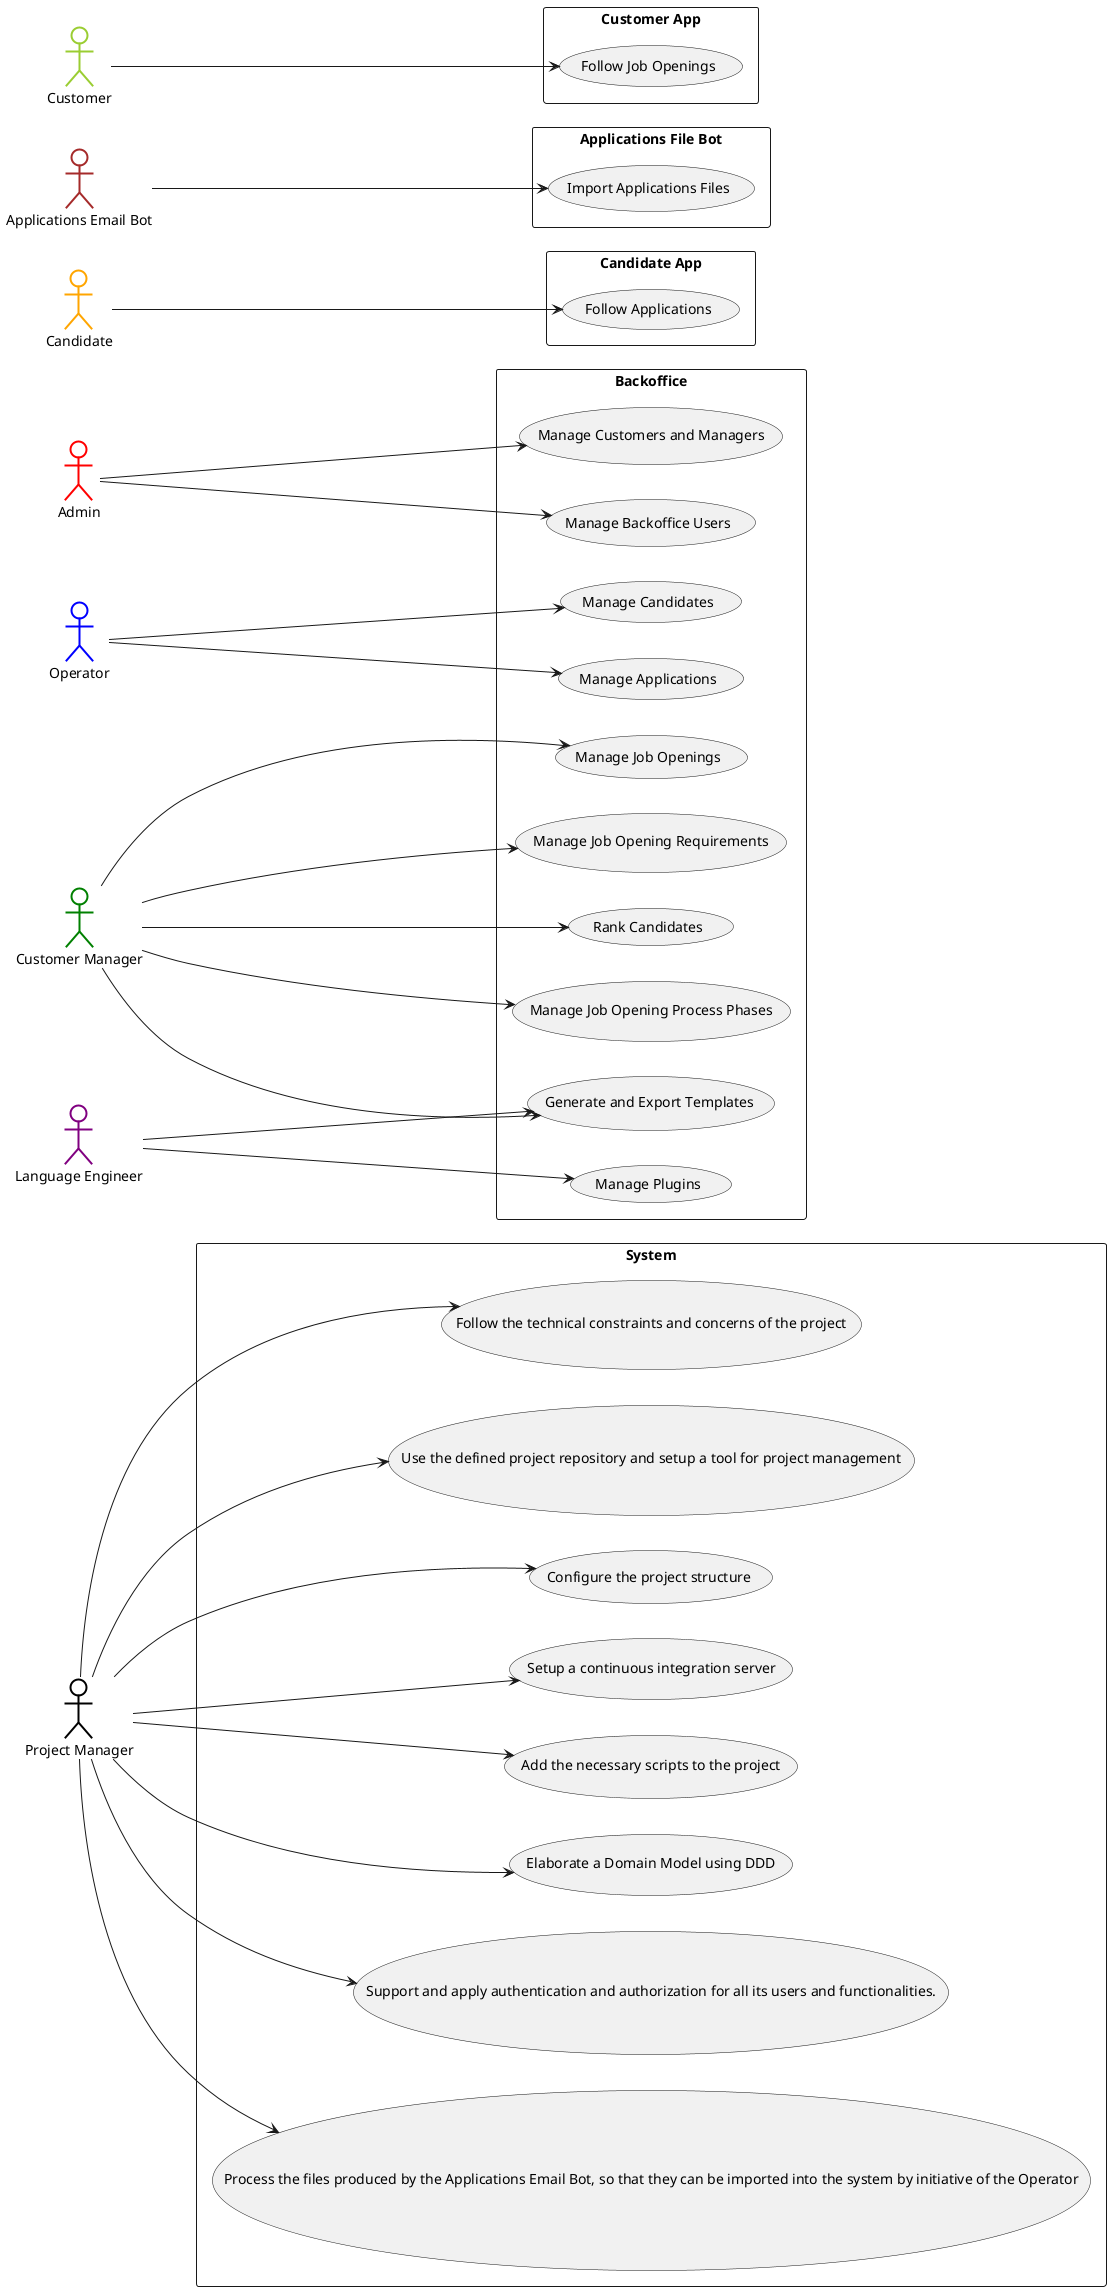 @startuml

left to right direction

actor "Project Manager" as PM #white;line:black;line.bold;text:black

rectangle System {
    usecase "Follow the technical constraints and concerns of the project" as G001
    usecase "Use the defined project repository and setup a tool for project management" as G002
    usecase "Configure the project structure" as G003
    usecase "Setup a continuous integration server" as G004
    usecase "Add the necessary scripts to the project" as G005
    usecase "Elaborate a Domain Model using DDD" as G006
    usecase "Support and apply authentication and authorization for all its users and functionalities." as G007
    usecase "Process the files produced by the Applications Email Bot, so that they can be imported into the system by initiative of the Operator" as 2001
}

PM --> G001
PM --> G002
PM --> G003
PM --> G004
PM --> G005
PM --> G006
PM --> G007
PM --> 2001

actor "Admin" as AD #white;line:red;line.bold;text:black
actor "Operator" as OP #white;line:blue;line.bold;text:black
actor "Customer Manager" as CM #white;line:green;line.bold;text:black
actor "Language Engineer" as LE #white;line:purple;line.bold;text:black

rectangle Backoffice {
    usecase "Manage Customers and Managers" as UC1
    usecase "Manage Backoffice Users" as US1000
    usecase "Manage Job Openings" as US1002
    usecase "Manage Candidates" as US2000a
    usecase "Manage Applications" as US2002
    usecase "Manage Job Opening Process Phases" as US1007
    usecase "Manage Plugins" as US1008
    usecase "Manage Job Opening Requirements" as US1009
    usecase "Generate and Export Templates" as US1012
    usecase "Rank Candidates" as US1013
}

AD --> UC1
AD --> US1000
CM --> US1002
OP --> US2000a
OP --> US2002
CM --> US1007
LE --> US1008
CM --> US1009
CM --> US1012
LE --> US1012
CM --> US1013

actor "Candidate" as CA #white;line:orange;line.bold;text:black

rectangle "Candidate App" {
    usecase "Follow Applications" as UC5
}

CA --> UC5

actor "Applications Email Bot" as EB #white;line:brown;line.bold;text:black

rectangle "Applications File Bot" {
    usecase "Import Applications Files" as UC6
}

EB --> UC6

actor "Customer" as CU #white;line:yellowgreen;line.bold;text:black

rectangle "Customer App" {
    usecase "Follow Job Openings" as UC7
}

CU --> UC7

@enduml